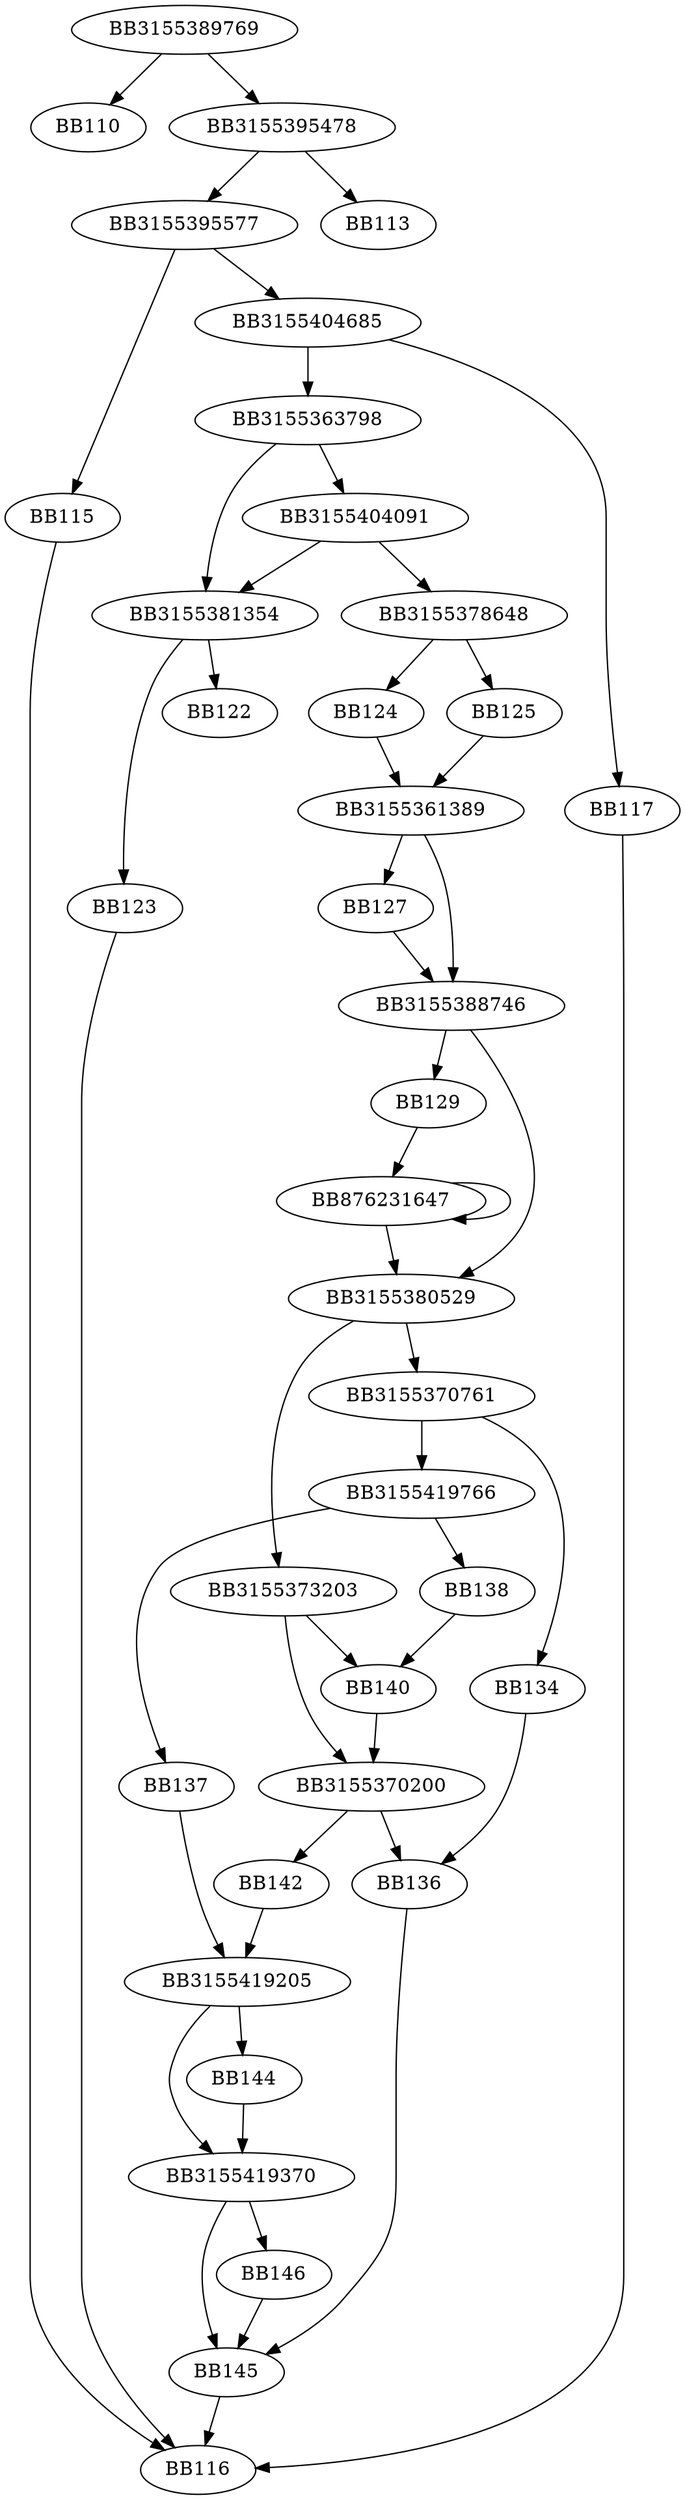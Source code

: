 digraph G{
	BB3155389769->BB110;
	BB3155389769->BB3155395478;
	BB3155395478->BB3155395577;
	BB3155395478->BB113;
	BB3155395577->BB3155404685;
	BB3155395577->BB115;
	BB115->BB116;
	BB3155404685->BB117;
	BB3155404685->BB3155363798;
	BB117->BB116;
	BB3155363798->BB3155381354;
	BB3155363798->BB3155404091;
	BB3155404091->BB3155378648;
	BB3155404091->BB3155381354;
	BB3155381354->BB122;
	BB3155381354->BB123;
	BB123->BB116;
	BB3155378648->BB124;
	BB3155378648->BB125;
	BB124->BB3155361389;
	BB125->BB3155361389;
	BB3155361389->BB127;
	BB3155361389->BB3155388746;
	BB127->BB3155388746;
	BB3155388746->BB129;
	BB3155388746->BB3155380529;
	BB129->BB876231647;
	BB876231647->BB3155380529;
	BB876231647->BB876231647;
	BB3155380529->BB3155370761;
	BB3155380529->BB3155373203;
	BB3155370761->BB134;
	BB3155370761->BB3155419766;
	BB134->BB136;
	BB3155419766->BB137;
	BB3155419766->BB138;
	BB137->BB3155419205;
	BB138->BB140;
	BB3155373203->BB3155370200;
	BB3155373203->BB140;
	BB140->BB3155370200;
	BB3155370200->BB136;
	BB3155370200->BB142;
	BB142->BB3155419205;
	BB3155419205->BB3155419370;
	BB3155419205->BB144;
	BB144->BB3155419370;
	BB3155419370->BB145;
	BB3155419370->BB146;
	BB146->BB145;
	BB136->BB145;
	BB145->BB116;
}
